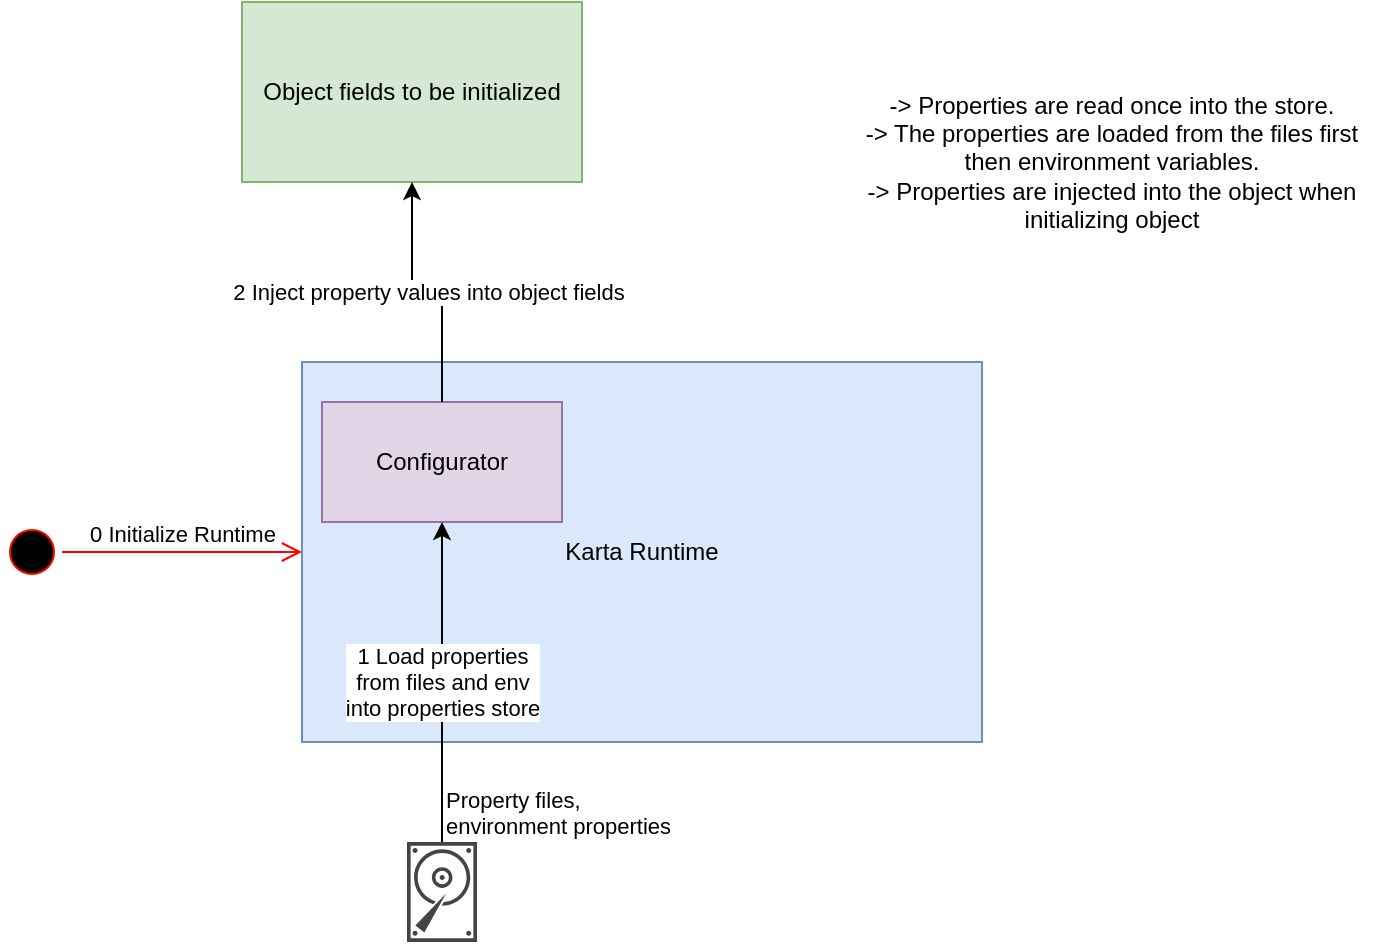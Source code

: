 <mxfile version="15.4.0" type="device"><diagram id="ZQSh2CRpVmsUgLNEfOgz" name="Page-1"><mxGraphModel dx="1422" dy="822" grid="1" gridSize="10" guides="1" tooltips="1" connect="1" arrows="1" fold="1" page="1" pageScale="1" pageWidth="827" pageHeight="1169" math="0" shadow="0"><root><mxCell id="0"/><mxCell id="1" parent="0"/><mxCell id="uXzi-MlKtZ5u0lVPA3Je-1" value="Karta Runtime" style="rounded=0;whiteSpace=wrap;html=1;fillColor=#dae8fc;strokeColor=#6c8ebf;" vertex="1" parent="1"><mxGeometry x="220" y="200" width="340" height="190" as="geometry"/></mxCell><mxCell id="uXzi-MlKtZ5u0lVPA3Je-2" value="Configurator" style="rounded=0;whiteSpace=wrap;html=1;fillColor=#e1d5e7;strokeColor=#9673a6;" vertex="1" parent="1"><mxGeometry x="230" y="220" width="120" height="60" as="geometry"/></mxCell><mxCell id="uXzi-MlKtZ5u0lVPA3Je-3" value="" style="sketch=0;pointerEvents=1;shadow=0;dashed=0;html=1;strokeColor=none;fillColor=#434445;aspect=fixed;labelPosition=center;verticalLabelPosition=bottom;verticalAlign=top;align=center;outlineConnect=0;shape=mxgraph.vvd.disk;" vertex="1" parent="1"><mxGeometry x="272.5" y="440" width="35" height="50" as="geometry"/></mxCell><mxCell id="uXzi-MlKtZ5u0lVPA3Je-6" value="" style="ellipse;html=1;shape=startState;fillColor=#000000;strokeColor=#ff0000;" vertex="1" parent="1"><mxGeometry x="70" y="280" width="30" height="30" as="geometry"/></mxCell><mxCell id="uXzi-MlKtZ5u0lVPA3Je-7" value="0 Initialize Runtime" style="edgeStyle=orthogonalEdgeStyle;html=1;verticalAlign=bottom;endArrow=open;endSize=8;strokeColor=#ff0000;rounded=0;" edge="1" source="uXzi-MlKtZ5u0lVPA3Je-6" parent="1" target="uXzi-MlKtZ5u0lVPA3Je-1"><mxGeometry relative="1" as="geometry"><mxPoint x="105" y="360" as="targetPoint"/></mxGeometry></mxCell><mxCell id="uXzi-MlKtZ5u0lVPA3Je-9" value="" style="endArrow=classic;html=1;rounded=0;edgeStyle=orthogonalEdgeStyle;" edge="1" parent="1" source="uXzi-MlKtZ5u0lVPA3Je-3" target="uXzi-MlKtZ5u0lVPA3Je-2"><mxGeometry relative="1" as="geometry"><mxPoint x="190" y="460" as="sourcePoint"/><mxPoint x="490" y="450" as="targetPoint"/></mxGeometry></mxCell><mxCell id="uXzi-MlKtZ5u0lVPA3Je-10" value="1 Load properties&lt;br&gt;from files and env&lt;br&gt;into properties store" style="edgeLabel;resizable=0;html=1;align=center;verticalAlign=middle;" connectable="0" vertex="1" parent="uXzi-MlKtZ5u0lVPA3Je-9"><mxGeometry relative="1" as="geometry"/></mxCell><mxCell id="uXzi-MlKtZ5u0lVPA3Je-11" value="Property files, &lt;br&gt;environment properties" style="edgeLabel;resizable=0;html=1;align=left;verticalAlign=bottom;" connectable="0" vertex="1" parent="uXzi-MlKtZ5u0lVPA3Je-9"><mxGeometry x="-1" relative="1" as="geometry"/></mxCell><mxCell id="uXzi-MlKtZ5u0lVPA3Je-12" value="Object fields to be initialized" style="rounded=0;whiteSpace=wrap;html=1;fillColor=#d5e8d4;strokeColor=#82b366;" vertex="1" parent="1"><mxGeometry x="190" y="20" width="170" height="90" as="geometry"/></mxCell><mxCell id="uXzi-MlKtZ5u0lVPA3Je-13" value="" style="endArrow=classic;html=1;rounded=0;edgeStyle=orthogonalEdgeStyle;" edge="1" parent="1" source="uXzi-MlKtZ5u0lVPA3Je-2" target="uXzi-MlKtZ5u0lVPA3Je-12"><mxGeometry relative="1" as="geometry"><mxPoint x="300" y="450" as="sourcePoint"/><mxPoint x="300" y="290" as="targetPoint"/></mxGeometry></mxCell><mxCell id="uXzi-MlKtZ5u0lVPA3Je-14" value="2 Inject property values into object fields" style="edgeLabel;resizable=0;html=1;align=center;verticalAlign=middle;" connectable="0" vertex="1" parent="uXzi-MlKtZ5u0lVPA3Je-13"><mxGeometry relative="1" as="geometry"/></mxCell><mxCell id="uXzi-MlKtZ5u0lVPA3Je-16" value="-&amp;gt; Properties are read once into the store.&lt;br&gt;-&amp;gt; The properties are loaded from the files first then environment variables.&lt;br&gt;-&amp;gt; Properties are injected into the object when initializing object" style="text;html=1;strokeColor=none;fillColor=none;align=center;verticalAlign=middle;whiteSpace=wrap;rounded=0;" vertex="1" parent="1"><mxGeometry x="490" y="40" width="270" height="120" as="geometry"/></mxCell></root></mxGraphModel></diagram></mxfile>